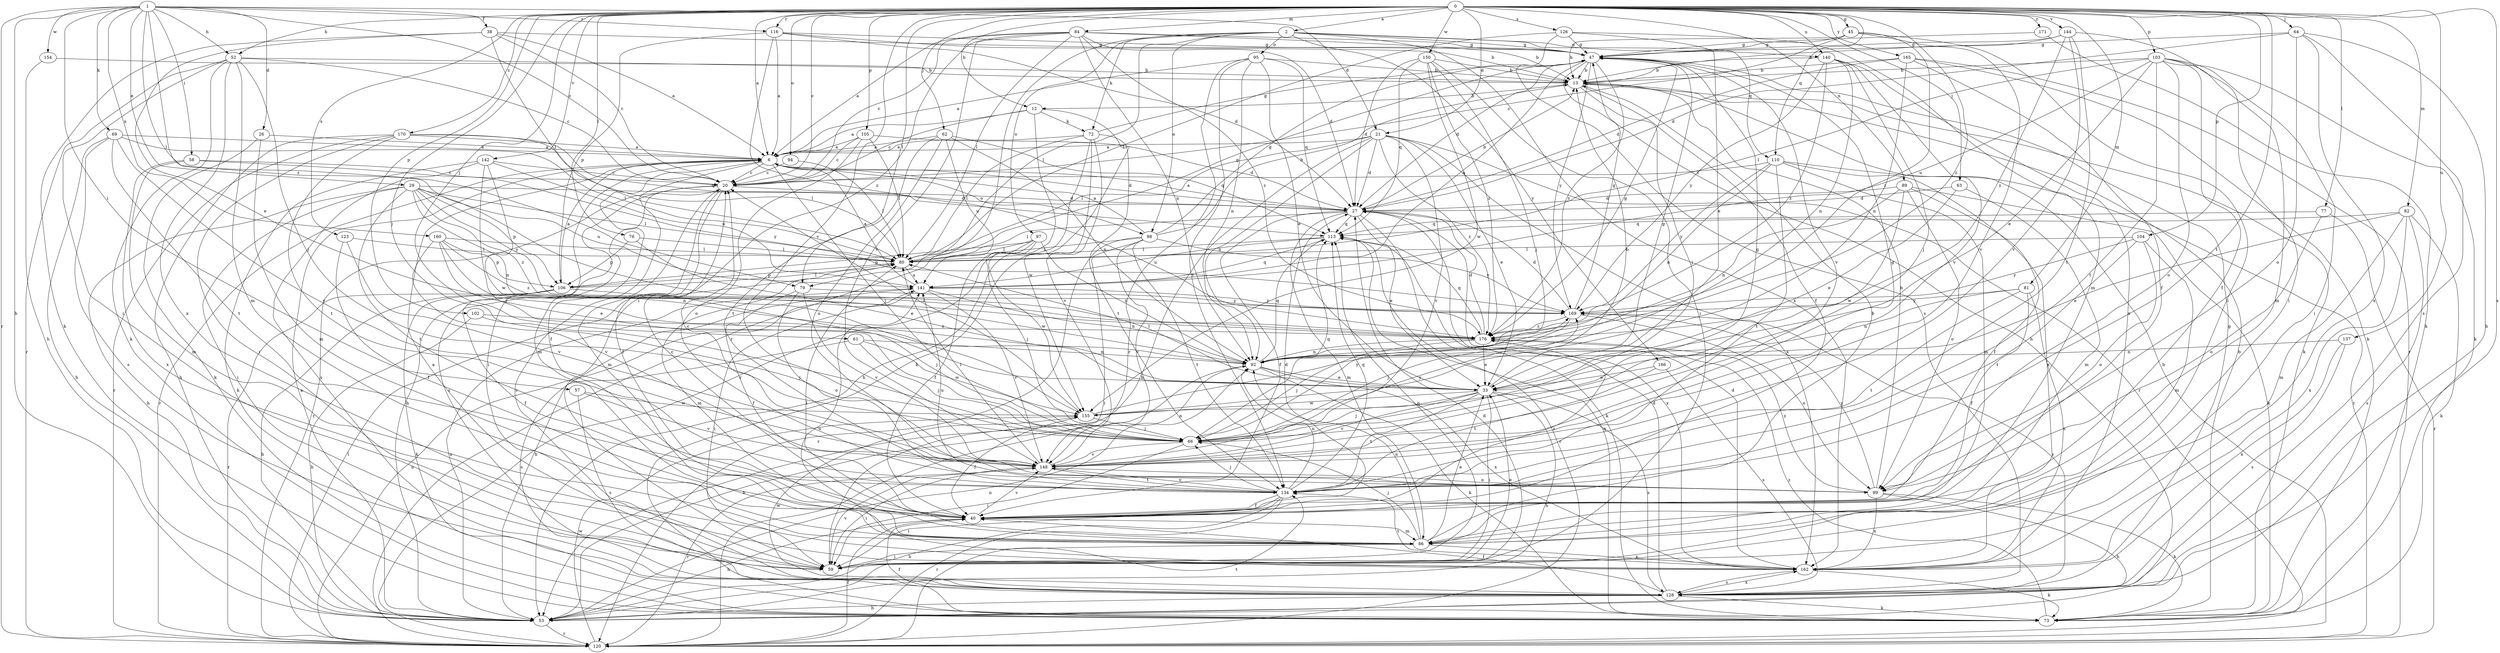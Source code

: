 strict digraph  {
0;
1;
2;
6;
12;
13;
20;
21;
26;
27;
29;
33;
38;
40;
45;
47;
52;
53;
57;
58;
59;
61;
62;
63;
64;
66;
69;
72;
73;
76;
77;
79;
80;
81;
82;
84;
86;
89;
92;
94;
95;
97;
98;
99;
102;
103;
104;
105;
106;
110;
113;
116;
120;
123;
126;
128;
134;
137;
140;
141;
142;
144;
148;
150;
154;
155;
160;
162;
165;
166;
169;
170;
171;
176;
0 -> 2  [label=a];
0 -> 6  [label=a];
0 -> 12  [label=b];
0 -> 20  [label=c];
0 -> 21  [label=d];
0 -> 45  [label=g];
0 -> 52  [label=h];
0 -> 61  [label=j];
0 -> 62  [label=j];
0 -> 63  [label=j];
0 -> 64  [label=j];
0 -> 66  [label=j];
0 -> 76  [label=l];
0 -> 77  [label=l];
0 -> 79  [label=l];
0 -> 81  [label=m];
0 -> 82  [label=m];
0 -> 84  [label=m];
0 -> 89  [label=n];
0 -> 94  [label=o];
0 -> 102  [label=p];
0 -> 103  [label=p];
0 -> 104  [label=p];
0 -> 105  [label=p];
0 -> 110  [label=q];
0 -> 116  [label=r];
0 -> 123  [label=s];
0 -> 126  [label=s];
0 -> 128  [label=s];
0 -> 134  [label=t];
0 -> 137  [label=u];
0 -> 140  [label=u];
0 -> 142  [label=v];
0 -> 144  [label=v];
0 -> 148  [label=v];
0 -> 150  [label=w];
0 -> 165  [label=y];
0 -> 170  [label=z];
0 -> 171  [label=z];
0 -> 176  [label=z];
1 -> 20  [label=c];
1 -> 21  [label=d];
1 -> 26  [label=d];
1 -> 29  [label=e];
1 -> 38  [label=f];
1 -> 52  [label=h];
1 -> 53  [label=h];
1 -> 57  [label=i];
1 -> 58  [label=i];
1 -> 69  [label=k];
1 -> 79  [label=l];
1 -> 116  [label=r];
1 -> 120  [label=r];
1 -> 154  [label=w];
1 -> 160  [label=x];
1 -> 176  [label=z];
2 -> 47  [label=g];
2 -> 72  [label=k];
2 -> 79  [label=l];
2 -> 95  [label=o];
2 -> 97  [label=o];
2 -> 98  [label=o];
2 -> 110  [label=q];
2 -> 120  [label=r];
2 -> 140  [label=u];
2 -> 162  [label=x];
2 -> 166  [label=y];
6 -> 20  [label=c];
6 -> 27  [label=d];
6 -> 40  [label=f];
6 -> 59  [label=i];
6 -> 66  [label=j];
6 -> 86  [label=m];
6 -> 98  [label=o];
6 -> 120  [label=r];
12 -> 6  [label=a];
12 -> 20  [label=c];
12 -> 72  [label=k];
12 -> 73  [label=k];
12 -> 120  [label=r];
13 -> 12  [label=b];
13 -> 40  [label=f];
13 -> 66  [label=j];
13 -> 73  [label=k];
20 -> 27  [label=d];
20 -> 40  [label=f];
20 -> 53  [label=h];
20 -> 86  [label=m];
20 -> 120  [label=r];
20 -> 128  [label=s];
21 -> 6  [label=a];
21 -> 27  [label=d];
21 -> 33  [label=e];
21 -> 53  [label=h];
21 -> 80  [label=l];
21 -> 92  [label=n];
21 -> 120  [label=r];
21 -> 148  [label=v];
21 -> 162  [label=x];
21 -> 176  [label=z];
26 -> 6  [label=a];
26 -> 73  [label=k];
26 -> 86  [label=m];
27 -> 6  [label=a];
27 -> 13  [label=b];
27 -> 33  [label=e];
27 -> 40  [label=f];
27 -> 73  [label=k];
27 -> 80  [label=l];
27 -> 86  [label=m];
27 -> 113  [label=q];
29 -> 27  [label=d];
29 -> 53  [label=h];
29 -> 59  [label=i];
29 -> 80  [label=l];
29 -> 92  [label=n];
29 -> 106  [label=p];
29 -> 134  [label=t];
29 -> 141  [label=u];
29 -> 169  [label=y];
29 -> 176  [label=z];
33 -> 47  [label=g];
33 -> 53  [label=h];
33 -> 59  [label=i];
33 -> 66  [label=j];
33 -> 80  [label=l];
33 -> 128  [label=s];
33 -> 134  [label=t];
33 -> 148  [label=v];
33 -> 155  [label=w];
38 -> 6  [label=a];
38 -> 20  [label=c];
38 -> 33  [label=e];
38 -> 47  [label=g];
38 -> 73  [label=k];
38 -> 80  [label=l];
40 -> 20  [label=c];
40 -> 27  [label=d];
40 -> 53  [label=h];
40 -> 86  [label=m];
40 -> 148  [label=v];
40 -> 176  [label=z];
45 -> 13  [label=b];
45 -> 20  [label=c];
45 -> 47  [label=g];
45 -> 59  [label=i];
45 -> 148  [label=v];
45 -> 176  [label=z];
47 -> 13  [label=b];
47 -> 27  [label=d];
47 -> 53  [label=h];
47 -> 141  [label=u];
47 -> 148  [label=v];
47 -> 169  [label=y];
47 -> 176  [label=z];
52 -> 13  [label=b];
52 -> 20  [label=c];
52 -> 59  [label=i];
52 -> 66  [label=j];
52 -> 73  [label=k];
52 -> 86  [label=m];
52 -> 120  [label=r];
52 -> 162  [label=x];
53 -> 6  [label=a];
53 -> 27  [label=d];
53 -> 92  [label=n];
53 -> 120  [label=r];
53 -> 141  [label=u];
57 -> 128  [label=s];
57 -> 148  [label=v];
57 -> 155  [label=w];
58 -> 20  [label=c];
58 -> 86  [label=m];
58 -> 162  [label=x];
58 -> 169  [label=y];
59 -> 6  [label=a];
59 -> 33  [label=e];
59 -> 113  [label=q];
59 -> 148  [label=v];
61 -> 66  [label=j];
61 -> 92  [label=n];
61 -> 128  [label=s];
61 -> 155  [label=w];
62 -> 6  [label=a];
62 -> 92  [label=n];
62 -> 99  [label=o];
62 -> 113  [label=q];
62 -> 134  [label=t];
62 -> 141  [label=u];
63 -> 27  [label=d];
63 -> 33  [label=e];
63 -> 86  [label=m];
64 -> 27  [label=d];
64 -> 47  [label=g];
64 -> 53  [label=h];
64 -> 99  [label=o];
64 -> 128  [label=s];
64 -> 162  [label=x];
66 -> 47  [label=g];
66 -> 59  [label=i];
66 -> 113  [label=q];
66 -> 148  [label=v];
66 -> 169  [label=y];
69 -> 6  [label=a];
69 -> 53  [label=h];
69 -> 80  [label=l];
69 -> 128  [label=s];
69 -> 134  [label=t];
69 -> 148  [label=v];
72 -> 6  [label=a];
72 -> 47  [label=g];
72 -> 53  [label=h];
72 -> 80  [label=l];
72 -> 134  [label=t];
72 -> 148  [label=v];
72 -> 155  [label=w];
73 -> 13  [label=b];
73 -> 40  [label=f];
73 -> 113  [label=q];
73 -> 176  [label=z];
76 -> 33  [label=e];
76 -> 80  [label=l];
76 -> 106  [label=p];
77 -> 99  [label=o];
77 -> 113  [label=q];
77 -> 120  [label=r];
79 -> 40  [label=f];
79 -> 99  [label=o];
79 -> 148  [label=v];
79 -> 169  [label=y];
80 -> 47  [label=g];
80 -> 86  [label=m];
80 -> 106  [label=p];
80 -> 141  [label=u];
81 -> 40  [label=f];
81 -> 92  [label=n];
81 -> 134  [label=t];
81 -> 162  [label=x];
81 -> 169  [label=y];
82 -> 33  [label=e];
82 -> 73  [label=k];
82 -> 86  [label=m];
82 -> 113  [label=q];
82 -> 128  [label=s];
82 -> 162  [label=x];
84 -> 6  [label=a];
84 -> 13  [label=b];
84 -> 20  [label=c];
84 -> 27  [label=d];
84 -> 47  [label=g];
84 -> 59  [label=i];
84 -> 80  [label=l];
84 -> 92  [label=n];
84 -> 148  [label=v];
84 -> 176  [label=z];
86 -> 13  [label=b];
86 -> 33  [label=e];
86 -> 59  [label=i];
86 -> 66  [label=j];
86 -> 80  [label=l];
86 -> 92  [label=n];
86 -> 162  [label=x];
89 -> 27  [label=d];
89 -> 40  [label=f];
89 -> 73  [label=k];
89 -> 92  [label=n];
89 -> 99  [label=o];
89 -> 155  [label=w];
92 -> 33  [label=e];
92 -> 53  [label=h];
92 -> 73  [label=k];
92 -> 113  [label=q];
92 -> 162  [label=x];
94 -> 20  [label=c];
94 -> 80  [label=l];
95 -> 6  [label=a];
95 -> 13  [label=b];
95 -> 33  [label=e];
95 -> 92  [label=n];
95 -> 113  [label=q];
95 -> 120  [label=r];
95 -> 134  [label=t];
97 -> 40  [label=f];
97 -> 66  [label=j];
97 -> 80  [label=l];
97 -> 92  [label=n];
97 -> 106  [label=p];
97 -> 155  [label=w];
98 -> 6  [label=a];
98 -> 13  [label=b];
98 -> 47  [label=g];
98 -> 59  [label=i];
98 -> 80  [label=l];
98 -> 120  [label=r];
98 -> 134  [label=t];
98 -> 148  [label=v];
98 -> 169  [label=y];
99 -> 13  [label=b];
99 -> 53  [label=h];
99 -> 73  [label=k];
99 -> 162  [label=x];
99 -> 169  [label=y];
99 -> 176  [label=z];
102 -> 53  [label=h];
102 -> 66  [label=j];
102 -> 176  [label=z];
103 -> 13  [label=b];
103 -> 33  [label=e];
103 -> 40  [label=f];
103 -> 59  [label=i];
103 -> 73  [label=k];
103 -> 80  [label=l];
103 -> 86  [label=m];
103 -> 99  [label=o];
103 -> 134  [label=t];
103 -> 141  [label=u];
104 -> 80  [label=l];
104 -> 86  [label=m];
104 -> 99  [label=o];
104 -> 134  [label=t];
104 -> 169  [label=y];
105 -> 6  [label=a];
105 -> 20  [label=c];
105 -> 27  [label=d];
105 -> 80  [label=l];
105 -> 99  [label=o];
106 -> 6  [label=a];
106 -> 40  [label=f];
106 -> 53  [label=h];
106 -> 66  [label=j];
106 -> 73  [label=k];
106 -> 80  [label=l];
106 -> 120  [label=r];
110 -> 20  [label=c];
110 -> 86  [label=m];
110 -> 92  [label=n];
110 -> 120  [label=r];
110 -> 134  [label=t];
110 -> 162  [label=x];
110 -> 169  [label=y];
113 -> 80  [label=l];
113 -> 120  [label=r];
113 -> 141  [label=u];
113 -> 162  [label=x];
116 -> 6  [label=a];
116 -> 13  [label=b];
116 -> 27  [label=d];
116 -> 47  [label=g];
116 -> 106  [label=p];
116 -> 176  [label=z];
120 -> 13  [label=b];
120 -> 40  [label=f];
120 -> 80  [label=l];
120 -> 134  [label=t];
120 -> 141  [label=u];
120 -> 155  [label=w];
123 -> 40  [label=f];
123 -> 80  [label=l];
123 -> 148  [label=v];
126 -> 33  [label=e];
126 -> 47  [label=g];
126 -> 80  [label=l];
126 -> 86  [label=m];
126 -> 128  [label=s];
128 -> 20  [label=c];
128 -> 27  [label=d];
128 -> 40  [label=f];
128 -> 47  [label=g];
128 -> 53  [label=h];
128 -> 73  [label=k];
128 -> 155  [label=w];
128 -> 162  [label=x];
134 -> 40  [label=f];
134 -> 53  [label=h];
134 -> 59  [label=i];
134 -> 66  [label=j];
134 -> 92  [label=n];
134 -> 113  [label=q];
134 -> 120  [label=r];
134 -> 141  [label=u];
134 -> 148  [label=v];
137 -> 92  [label=n];
137 -> 128  [label=s];
137 -> 162  [label=x];
140 -> 13  [label=b];
140 -> 66  [label=j];
140 -> 92  [label=n];
140 -> 148  [label=v];
140 -> 162  [label=x];
140 -> 169  [label=y];
140 -> 176  [label=z];
141 -> 6  [label=a];
141 -> 53  [label=h];
141 -> 59  [label=i];
141 -> 92  [label=n];
141 -> 113  [label=q];
141 -> 148  [label=v];
141 -> 169  [label=y];
142 -> 20  [label=c];
142 -> 66  [label=j];
142 -> 73  [label=k];
142 -> 128  [label=s];
142 -> 141  [label=u];
142 -> 155  [label=w];
144 -> 13  [label=b];
144 -> 47  [label=g];
144 -> 59  [label=i];
144 -> 134  [label=t];
144 -> 148  [label=v];
144 -> 176  [label=z];
148 -> 20  [label=c];
148 -> 47  [label=g];
148 -> 59  [label=i];
148 -> 80  [label=l];
148 -> 92  [label=n];
148 -> 99  [label=o];
148 -> 120  [label=r];
148 -> 134  [label=t];
150 -> 13  [label=b];
150 -> 27  [label=d];
150 -> 59  [label=i];
150 -> 66  [label=j];
150 -> 113  [label=q];
150 -> 155  [label=w];
150 -> 176  [label=z];
154 -> 13  [label=b];
154 -> 53  [label=h];
155 -> 13  [label=b];
155 -> 20  [label=c];
155 -> 40  [label=f];
155 -> 66  [label=j];
155 -> 169  [label=y];
160 -> 33  [label=e];
160 -> 80  [label=l];
160 -> 92  [label=n];
160 -> 106  [label=p];
160 -> 148  [label=v];
160 -> 176  [label=z];
162 -> 27  [label=d];
162 -> 73  [label=k];
162 -> 128  [label=s];
162 -> 134  [label=t];
162 -> 141  [label=u];
165 -> 13  [label=b];
165 -> 27  [label=d];
165 -> 40  [label=f];
165 -> 73  [label=k];
165 -> 92  [label=n];
165 -> 120  [label=r];
166 -> 33  [label=e];
166 -> 128  [label=s];
166 -> 134  [label=t];
169 -> 27  [label=d];
169 -> 47  [label=g];
169 -> 66  [label=j];
169 -> 99  [label=o];
169 -> 128  [label=s];
169 -> 176  [label=z];
170 -> 6  [label=a];
170 -> 53  [label=h];
170 -> 59  [label=i];
170 -> 80  [label=l];
170 -> 113  [label=q];
170 -> 120  [label=r];
170 -> 134  [label=t];
171 -> 47  [label=g];
171 -> 73  [label=k];
176 -> 27  [label=d];
176 -> 33  [label=e];
176 -> 47  [label=g];
176 -> 66  [label=j];
176 -> 92  [label=n];
176 -> 113  [label=q];
}

